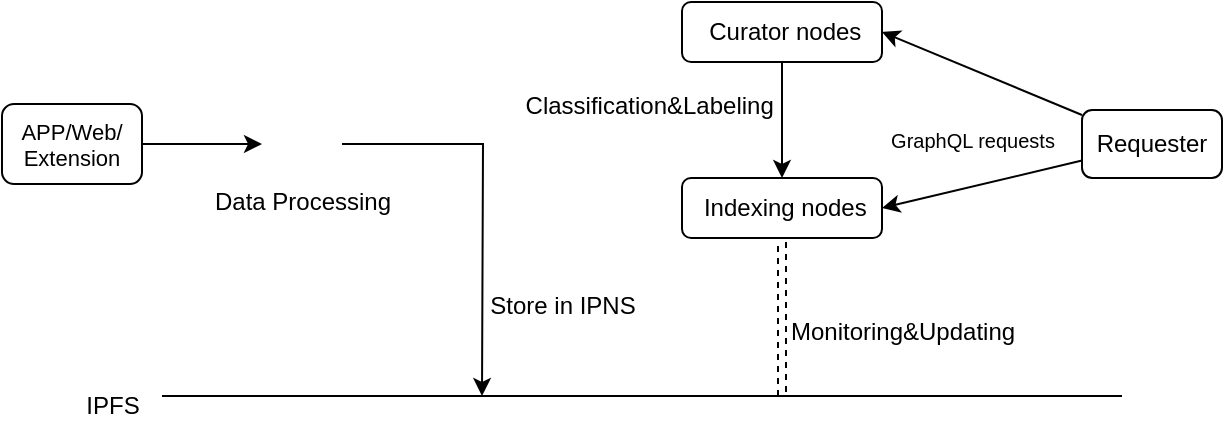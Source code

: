 <mxfile version="24.6.4" type="github">
  <diagram id="prtHgNgQTEPvFCAcTncT" name="Page-1">
    <mxGraphModel dx="789" dy="527" grid="1" gridSize="10" guides="1" tooltips="1" connect="1" arrows="1" fold="1" page="1" pageScale="1" pageWidth="827" pageHeight="1169" math="0" shadow="0">
      <root>
        <mxCell id="0" />
        <mxCell id="1" parent="0" />
        <mxCell id="WUOSkQL4MJoVcgnfEfKK-14" style="edgeStyle=orthogonalEdgeStyle;rounded=0;orthogonalLoop=1;jettySize=auto;html=1;" edge="1" parent="1" source="WUOSkQL4MJoVcgnfEfKK-2">
          <mxGeometry relative="1" as="geometry">
            <mxPoint x="270" y="590" as="targetPoint" />
          </mxGeometry>
        </mxCell>
        <mxCell id="WUOSkQL4MJoVcgnfEfKK-2" value="" style="shape=image;html=1;verticalAlign=top;verticalLabelPosition=bottom;labelBackgroundColor=#ffffff;imageAspect=0;aspect=fixed;image=https://cdn0.iconfinder.com/data/icons/google-material-design-3-0/48/ic_input_48px-128.png" vertex="1" parent="1">
          <mxGeometry x="160" y="444" width="40" height="40" as="geometry" />
        </mxCell>
        <mxCell id="WUOSkQL4MJoVcgnfEfKK-4" style="edgeStyle=orthogonalEdgeStyle;rounded=0;orthogonalLoop=1;jettySize=auto;html=1;entryX=0;entryY=0.5;entryDx=0;entryDy=0;" edge="1" parent="1" source="WUOSkQL4MJoVcgnfEfKK-3" target="WUOSkQL4MJoVcgnfEfKK-2">
          <mxGeometry relative="1" as="geometry" />
        </mxCell>
        <mxCell id="WUOSkQL4MJoVcgnfEfKK-3" value="&lt;font style=&quot;font-size: 11px;&quot;&gt;APP/Web/&lt;/font&gt;&lt;div style=&quot;font-size: 11px;&quot;&gt;&lt;font style=&quot;font-size: 11px;&quot;&gt;Extension&lt;/font&gt;&lt;/div&gt;" style="rounded=1;whiteSpace=wrap;html=1;" vertex="1" parent="1">
          <mxGeometry x="30" y="444" width="70" height="40" as="geometry" />
        </mxCell>
        <mxCell id="WUOSkQL4MJoVcgnfEfKK-6" value="Data Processing" style="text;html=1;align=center;verticalAlign=middle;resizable=0;points=[];autosize=1;strokeColor=none;fillColor=none;" vertex="1" parent="1">
          <mxGeometry x="125" y="478" width="110" height="30" as="geometry" />
        </mxCell>
        <mxCell id="WUOSkQL4MJoVcgnfEfKK-12" value="" style="edgeStyle=none;orthogonalLoop=1;jettySize=auto;html=1;rounded=0;endArrow=none;endFill=0;" edge="1" parent="1">
          <mxGeometry width="80" relative="1" as="geometry">
            <mxPoint x="110" y="590" as="sourcePoint" />
            <mxPoint x="590" y="590" as="targetPoint" />
            <Array as="points" />
          </mxGeometry>
        </mxCell>
        <mxCell id="WUOSkQL4MJoVcgnfEfKK-13" value="IPFS" style="text;html=1;align=center;verticalAlign=middle;resizable=0;points=[];autosize=1;strokeColor=none;fillColor=none;" vertex="1" parent="1">
          <mxGeometry x="60" y="580" width="50" height="30" as="geometry" />
        </mxCell>
        <mxCell id="WUOSkQL4MJoVcgnfEfKK-15" value="Store in IPNS" style="text;html=1;align=center;verticalAlign=middle;resizable=0;points=[];autosize=1;strokeColor=none;fillColor=none;" vertex="1" parent="1">
          <mxGeometry x="260" y="530" width="100" height="30" as="geometry" />
        </mxCell>
        <mxCell id="WUOSkQL4MJoVcgnfEfKK-28" style="edgeStyle=none;rounded=0;orthogonalLoop=1;jettySize=auto;html=1;entryX=1;entryY=0.5;entryDx=0;entryDy=0;" edge="1" parent="1" source="WUOSkQL4MJoVcgnfEfKK-16" target="WUOSkQL4MJoVcgnfEfKK-18">
          <mxGeometry relative="1" as="geometry" />
        </mxCell>
        <mxCell id="WUOSkQL4MJoVcgnfEfKK-29" style="edgeStyle=none;rounded=0;orthogonalLoop=1;jettySize=auto;html=1;entryX=1;entryY=0.5;entryDx=0;entryDy=0;" edge="1" parent="1" source="WUOSkQL4MJoVcgnfEfKK-16" target="WUOSkQL4MJoVcgnfEfKK-19">
          <mxGeometry relative="1" as="geometry" />
        </mxCell>
        <mxCell id="WUOSkQL4MJoVcgnfEfKK-16" value="Requester" style="rounded=1;whiteSpace=wrap;html=1;" vertex="1" parent="1">
          <mxGeometry x="570" y="447" width="70" height="34" as="geometry" />
        </mxCell>
        <mxCell id="WUOSkQL4MJoVcgnfEfKK-18" value="&amp;nbsp;Indexing nodes" style="rounded=1;whiteSpace=wrap;html=1;" vertex="1" parent="1">
          <mxGeometry x="370" y="481" width="100" height="30" as="geometry" />
        </mxCell>
        <mxCell id="WUOSkQL4MJoVcgnfEfKK-27" style="edgeStyle=none;rounded=0;orthogonalLoop=1;jettySize=auto;html=1;entryX=0.5;entryY=0;entryDx=0;entryDy=0;" edge="1" parent="1" source="WUOSkQL4MJoVcgnfEfKK-19" target="WUOSkQL4MJoVcgnfEfKK-18">
          <mxGeometry relative="1" as="geometry" />
        </mxCell>
        <mxCell id="WUOSkQL4MJoVcgnfEfKK-19" value="&amp;nbsp;Curator nodes" style="rounded=1;whiteSpace=wrap;html=1;" vertex="1" parent="1">
          <mxGeometry x="370" y="393" width="100" height="30" as="geometry" />
        </mxCell>
        <mxCell id="WUOSkQL4MJoVcgnfEfKK-25" value="" style="edgeStyle=none;orthogonalLoop=1;jettySize=auto;html=1;rounded=0;endArrow=none;endFill=0;dashed=1;shape=link;" edge="1" parent="1">
          <mxGeometry width="80" relative="1" as="geometry">
            <mxPoint x="420" y="513" as="sourcePoint" />
            <mxPoint x="420" y="590" as="targetPoint" />
            <Array as="points" />
          </mxGeometry>
        </mxCell>
        <mxCell id="WUOSkQL4MJoVcgnfEfKK-26" value="&lt;div&gt;Monitoring&amp;amp;Updating&lt;/div&gt;&lt;div&gt;&lt;br&gt;&lt;/div&gt;" style="text;html=1;align=center;verticalAlign=middle;resizable=0;points=[];autosize=1;strokeColor=none;fillColor=none;" vertex="1" parent="1">
          <mxGeometry x="410" y="545" width="140" height="40" as="geometry" />
        </mxCell>
        <mxCell id="WUOSkQL4MJoVcgnfEfKK-30" value="&lt;div&gt;&lt;font style=&quot;font-size: 10px;&quot;&gt;GraphQL requests&lt;/font&gt;&lt;/div&gt;" style="text;html=1;align=center;verticalAlign=middle;resizable=0;points=[];autosize=1;strokeColor=none;fillColor=none;" vertex="1" parent="1">
          <mxGeometry x="460" y="447" width="110" height="30" as="geometry" />
        </mxCell>
        <mxCell id="WUOSkQL4MJoVcgnfEfKK-31" value="Classification&amp;amp;Labeling&amp;nbsp;" style="text;html=1;align=center;verticalAlign=middle;resizable=0;points=[];autosize=1;strokeColor=none;fillColor=none;" vertex="1" parent="1">
          <mxGeometry x="280" y="430" width="150" height="30" as="geometry" />
        </mxCell>
      </root>
    </mxGraphModel>
  </diagram>
</mxfile>
